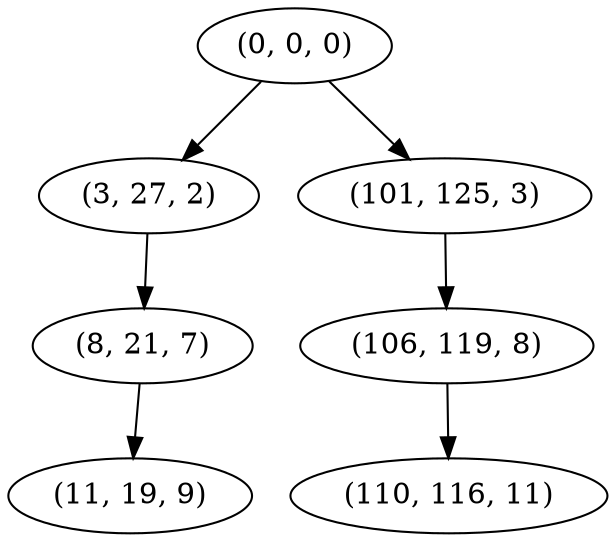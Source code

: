 digraph tree {
    "(0, 0, 0)";
    "(3, 27, 2)";
    "(8, 21, 7)";
    "(11, 19, 9)";
    "(101, 125, 3)";
    "(106, 119, 8)";
    "(110, 116, 11)";
    "(0, 0, 0)" -> "(3, 27, 2)";
    "(0, 0, 0)" -> "(101, 125, 3)";
    "(3, 27, 2)" -> "(8, 21, 7)";
    "(8, 21, 7)" -> "(11, 19, 9)";
    "(101, 125, 3)" -> "(106, 119, 8)";
    "(106, 119, 8)" -> "(110, 116, 11)";
}
